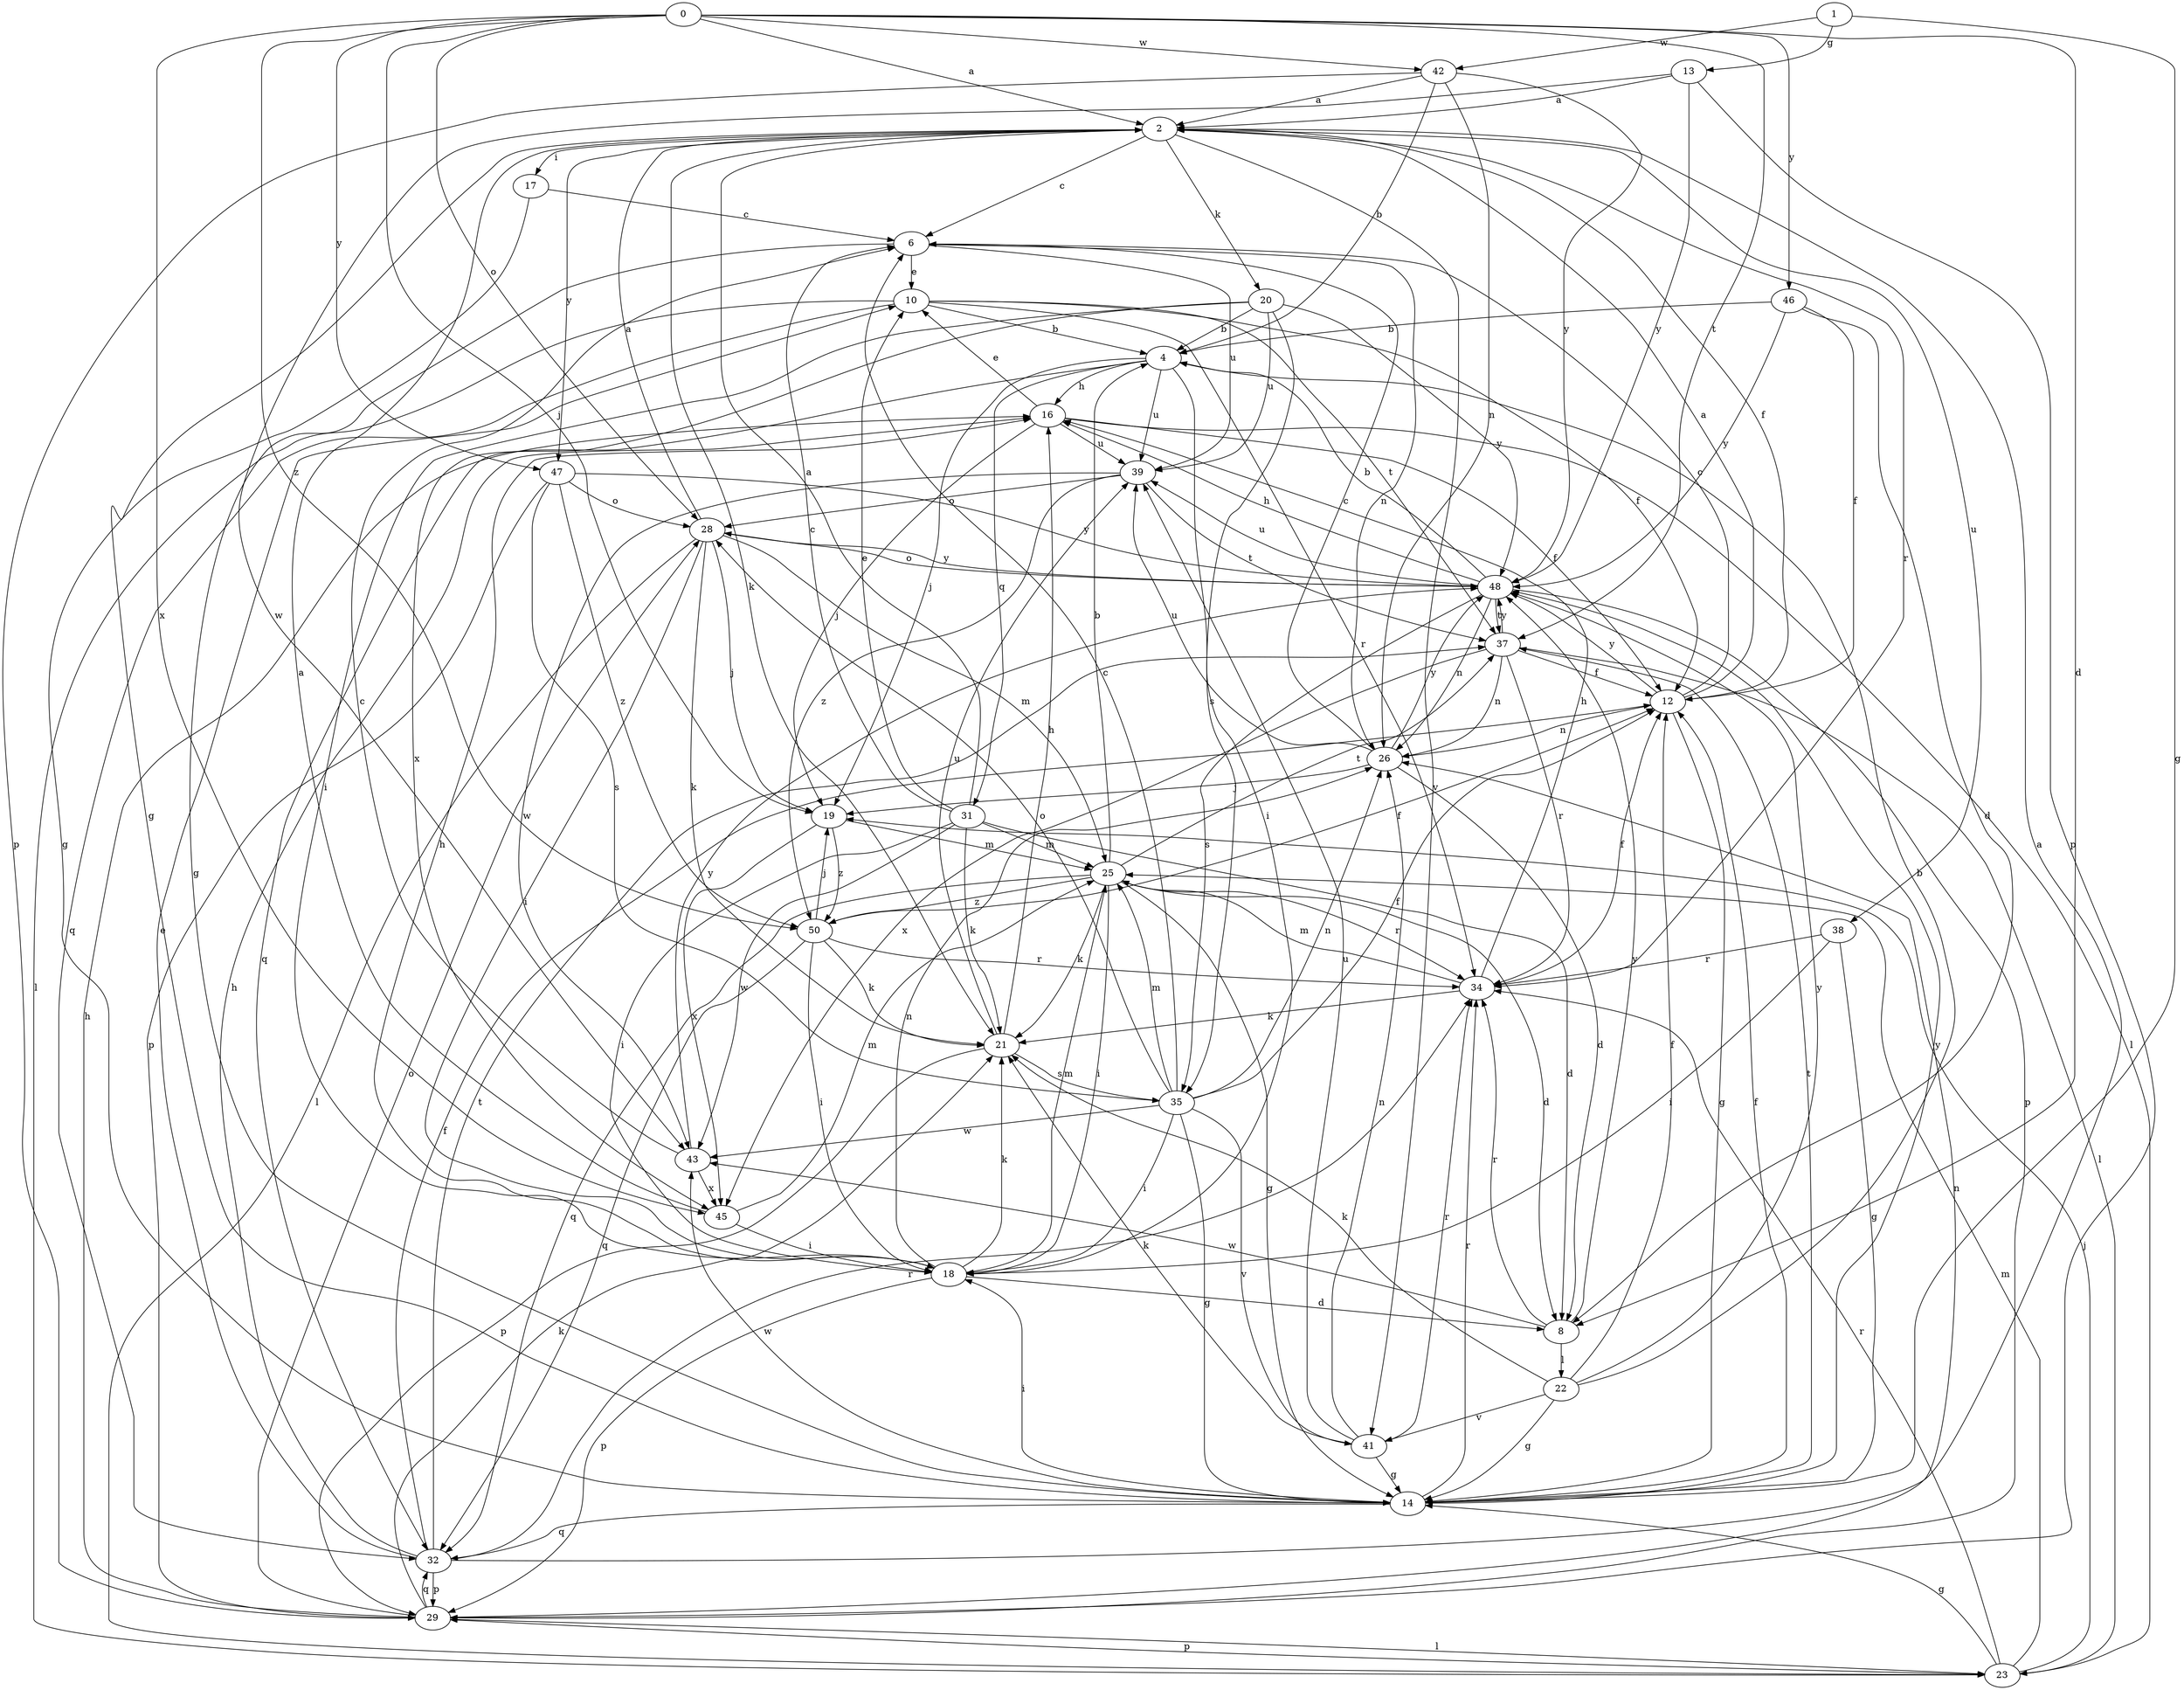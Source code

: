 strict digraph  {
0;
1;
2;
4;
6;
8;
10;
12;
13;
14;
16;
17;
18;
19;
20;
21;
22;
23;
25;
26;
28;
29;
31;
32;
34;
35;
37;
38;
39;
41;
42;
43;
45;
46;
47;
48;
50;
0 -> 2  [label=a];
0 -> 8  [label=d];
0 -> 19  [label=j];
0 -> 28  [label=o];
0 -> 37  [label=t];
0 -> 42  [label=w];
0 -> 45  [label=x];
0 -> 46  [label=y];
0 -> 47  [label=y];
0 -> 50  [label=z];
1 -> 13  [label=g];
1 -> 14  [label=g];
1 -> 42  [label=w];
2 -> 6  [label=c];
2 -> 12  [label=f];
2 -> 14  [label=g];
2 -> 17  [label=i];
2 -> 20  [label=k];
2 -> 21  [label=k];
2 -> 34  [label=r];
2 -> 38  [label=u];
2 -> 41  [label=v];
2 -> 47  [label=y];
4 -> 16  [label=h];
4 -> 18  [label=i];
4 -> 19  [label=j];
4 -> 31  [label=q];
4 -> 32  [label=q];
4 -> 39  [label=u];
6 -> 10  [label=e];
6 -> 14  [label=g];
6 -> 26  [label=n];
6 -> 39  [label=u];
8 -> 22  [label=l];
8 -> 34  [label=r];
8 -> 43  [label=w];
8 -> 48  [label=y];
10 -> 4  [label=b];
10 -> 12  [label=f];
10 -> 23  [label=l];
10 -> 32  [label=q];
10 -> 34  [label=r];
10 -> 37  [label=t];
12 -> 2  [label=a];
12 -> 6  [label=c];
12 -> 14  [label=g];
12 -> 26  [label=n];
12 -> 48  [label=y];
13 -> 2  [label=a];
13 -> 29  [label=p];
13 -> 43  [label=w];
13 -> 48  [label=y];
14 -> 12  [label=f];
14 -> 18  [label=i];
14 -> 32  [label=q];
14 -> 34  [label=r];
14 -> 37  [label=t];
14 -> 43  [label=w];
14 -> 48  [label=y];
16 -> 10  [label=e];
16 -> 12  [label=f];
16 -> 19  [label=j];
16 -> 23  [label=l];
16 -> 39  [label=u];
17 -> 6  [label=c];
17 -> 14  [label=g];
18 -> 8  [label=d];
18 -> 16  [label=h];
18 -> 21  [label=k];
18 -> 25  [label=m];
18 -> 26  [label=n];
18 -> 29  [label=p];
19 -> 25  [label=m];
19 -> 45  [label=x];
19 -> 50  [label=z];
20 -> 4  [label=b];
20 -> 18  [label=i];
20 -> 35  [label=s];
20 -> 39  [label=u];
20 -> 45  [label=x];
20 -> 48  [label=y];
21 -> 16  [label=h];
21 -> 29  [label=p];
21 -> 35  [label=s];
21 -> 39  [label=u];
22 -> 4  [label=b];
22 -> 12  [label=f];
22 -> 14  [label=g];
22 -> 21  [label=k];
22 -> 41  [label=v];
22 -> 48  [label=y];
23 -> 14  [label=g];
23 -> 19  [label=j];
23 -> 25  [label=m];
23 -> 29  [label=p];
23 -> 34  [label=r];
25 -> 4  [label=b];
25 -> 8  [label=d];
25 -> 14  [label=g];
25 -> 18  [label=i];
25 -> 21  [label=k];
25 -> 32  [label=q];
25 -> 34  [label=r];
25 -> 37  [label=t];
25 -> 50  [label=z];
26 -> 6  [label=c];
26 -> 8  [label=d];
26 -> 19  [label=j];
26 -> 39  [label=u];
26 -> 48  [label=y];
28 -> 2  [label=a];
28 -> 18  [label=i];
28 -> 19  [label=j];
28 -> 21  [label=k];
28 -> 23  [label=l];
28 -> 25  [label=m];
28 -> 48  [label=y];
29 -> 16  [label=h];
29 -> 21  [label=k];
29 -> 23  [label=l];
29 -> 26  [label=n];
29 -> 28  [label=o];
29 -> 32  [label=q];
31 -> 2  [label=a];
31 -> 6  [label=c];
31 -> 8  [label=d];
31 -> 10  [label=e];
31 -> 18  [label=i];
31 -> 21  [label=k];
31 -> 25  [label=m];
31 -> 43  [label=w];
32 -> 2  [label=a];
32 -> 10  [label=e];
32 -> 12  [label=f];
32 -> 16  [label=h];
32 -> 29  [label=p];
32 -> 34  [label=r];
32 -> 37  [label=t];
34 -> 12  [label=f];
34 -> 16  [label=h];
34 -> 21  [label=k];
34 -> 25  [label=m];
35 -> 6  [label=c];
35 -> 12  [label=f];
35 -> 14  [label=g];
35 -> 18  [label=i];
35 -> 25  [label=m];
35 -> 26  [label=n];
35 -> 28  [label=o];
35 -> 41  [label=v];
35 -> 43  [label=w];
37 -> 12  [label=f];
37 -> 23  [label=l];
37 -> 26  [label=n];
37 -> 34  [label=r];
37 -> 45  [label=x];
37 -> 48  [label=y];
38 -> 14  [label=g];
38 -> 18  [label=i];
38 -> 34  [label=r];
39 -> 28  [label=o];
39 -> 37  [label=t];
39 -> 43  [label=w];
39 -> 50  [label=z];
41 -> 14  [label=g];
41 -> 21  [label=k];
41 -> 26  [label=n];
41 -> 34  [label=r];
41 -> 39  [label=u];
42 -> 2  [label=a];
42 -> 4  [label=b];
42 -> 26  [label=n];
42 -> 29  [label=p];
42 -> 48  [label=y];
43 -> 6  [label=c];
43 -> 45  [label=x];
43 -> 48  [label=y];
45 -> 2  [label=a];
45 -> 18  [label=i];
45 -> 25  [label=m];
46 -> 4  [label=b];
46 -> 8  [label=d];
46 -> 12  [label=f];
46 -> 48  [label=y];
47 -> 28  [label=o];
47 -> 29  [label=p];
47 -> 35  [label=s];
47 -> 48  [label=y];
47 -> 50  [label=z];
48 -> 4  [label=b];
48 -> 16  [label=h];
48 -> 26  [label=n];
48 -> 28  [label=o];
48 -> 29  [label=p];
48 -> 35  [label=s];
48 -> 37  [label=t];
48 -> 39  [label=u];
50 -> 12  [label=f];
50 -> 18  [label=i];
50 -> 19  [label=j];
50 -> 21  [label=k];
50 -> 32  [label=q];
50 -> 34  [label=r];
}
